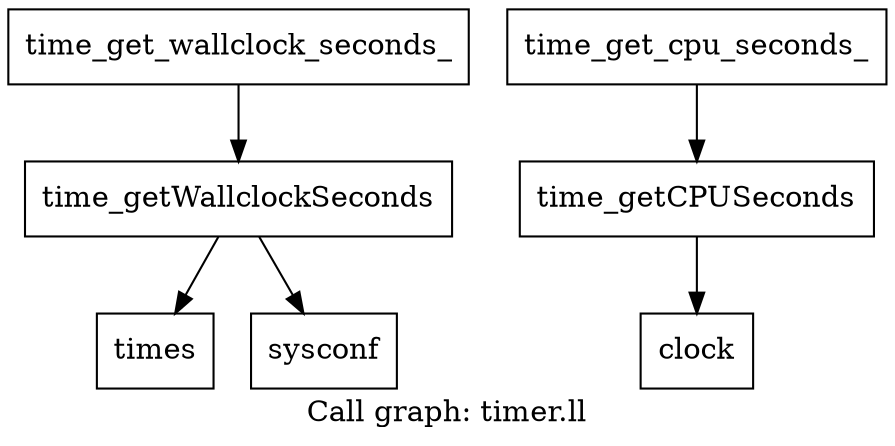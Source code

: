 digraph "Call graph: timer.ll" {
	label="Call graph: timer.ll";

	Node0x55a830c446d0 [shape=record,label="{time_getWallclockSeconds}"];
	Node0x55a830c446d0 -> Node0x55a830c44780;
	Node0x55a830c446d0 -> Node0x55a830c44c40;
	Node0x55a830c44780 [shape=record,label="{times}"];
	Node0x55a830c44c40 [shape=record,label="{sysconf}"];
	Node0x55a830c44cc0 [shape=record,label="{time_getCPUSeconds}"];
	Node0x55a830c44cc0 -> Node0x55a830c44d40;
	Node0x55a830c44d40 [shape=record,label="{clock}"];
	Node0x55a830c44f70 [shape=record,label="{time_get_wallclock_seconds_}"];
	Node0x55a830c44f70 -> Node0x55a830c446d0;
	Node0x55a830c45020 [shape=record,label="{time_get_cpu_seconds_}"];
	Node0x55a830c45020 -> Node0x55a830c44cc0;
}
